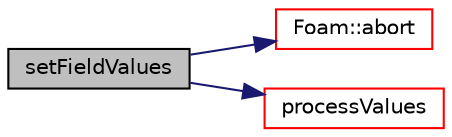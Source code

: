 digraph "setFieldValues"
{
  bgcolor="transparent";
  edge [fontname="Helvetica",fontsize="10",labelfontname="Helvetica",labelfontsize="10"];
  node [fontname="Helvetica",fontsize="10",shape=record];
  rankdir="LR";
  Node934 [label="setFieldValues",height=0.2,width=0.4,color="black", fillcolor="grey75", style="filled", fontcolor="black"];
  Node934 -> Node935 [color="midnightblue",fontsize="10",style="solid",fontname="Helvetica"];
  Node935 [label="Foam::abort",height=0.2,width=0.4,color="red",URL="$a21851.html#a447107a607d03e417307c203fa5fb44b"];
  Node934 -> Node980 [color="midnightblue",fontsize="10",style="solid",fontname="Helvetica"];
  Node980 [label="processValues",height=0.2,width=0.4,color="red",URL="$a24189.html#a3ee3ef0dce4b4491df744d2af65f4d0f",tooltip="Apply the &#39;operation&#39; to the values. "];
}
